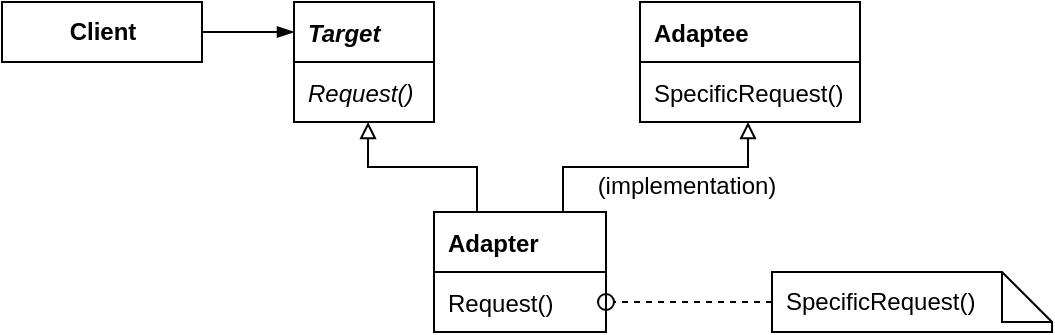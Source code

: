 <mxfile version="17.4.5" type="device"><diagram id="Go7ODr88gcL93da7TFws" name="Page-1"><mxGraphModel dx="1422" dy="762" grid="0" gridSize="10" guides="1" tooltips="1" connect="1" arrows="1" fold="1" page="1" pageScale="1" pageWidth="827" pageHeight="1169" math="0" shadow="0"><root><mxCell id="0"/><mxCell id="1" parent="0"/><mxCell id="mV2-xWREY8VUc57nsRdw-12" value="Target" style="swimlane;fontStyle=3;childLayout=stackLayout;horizontal=1;startSize=30;fillColor=none;horizontalStack=0;resizeParent=1;resizeParentMax=0;resizeLast=0;collapsible=0;marginBottom=0;fontSize=12;swimlaneHead=1;swimlaneBody=1;connectable=1;allowArrows=1;dropTarget=1;align=left;spacingLeft=5;" vertex="1" parent="1"><mxGeometry x="256" y="140" width="70" height="60" as="geometry"><mxRectangle x="245" y="370" width="90" height="26" as="alternateBounds"/></mxGeometry></mxCell><mxCell id="mV2-xWREY8VUc57nsRdw-13" value="Request()" style="text;strokeColor=none;fillColor=none;align=left;verticalAlign=middle;spacingLeft=5;spacingRight=4;overflow=hidden;rotatable=0;points=[[0,0.5],[1,0.5]];portConstraint=eastwest;fontSize=12;fontStyle=2" vertex="1" parent="mV2-xWREY8VUc57nsRdw-12"><mxGeometry y="30" width="70" height="30" as="geometry"/></mxCell><mxCell id="mV2-xWREY8VUc57nsRdw-21" value="" style="edgeStyle=orthogonalEdgeStyle;rounded=0;orthogonalLoop=1;jettySize=auto;html=1;fontSize=12;startSize=25;entryX=0;entryY=0.25;entryDx=0;entryDy=0;endArrow=blockThin;endFill=1;" edge="1" parent="1" source="mV2-xWREY8VUc57nsRdw-17" target="mV2-xWREY8VUc57nsRdw-12"><mxGeometry relative="1" as="geometry"/></mxCell><mxCell id="mV2-xWREY8VUc57nsRdw-17" value="&lt;b&gt;Client&lt;/b&gt;" style="html=1;fontSize=12;startSize=25;arcSize=12;spacing=2;fillColor=none;" vertex="1" parent="1"><mxGeometry x="110" y="140" width="100" height="30" as="geometry"/></mxCell><mxCell id="mV2-xWREY8VUc57nsRdw-26" value="" style="edgeStyle=orthogonalEdgeStyle;rounded=0;orthogonalLoop=1;jettySize=auto;html=1;fontSize=12;startSize=30;entryX=0.529;entryY=1;entryDx=0;entryDy=0;entryPerimeter=0;endArrow=block;endFill=0;exitX=0.25;exitY=0;exitDx=0;exitDy=0;" edge="1" parent="1" source="mV2-xWREY8VUc57nsRdw-24" target="mV2-xWREY8VUc57nsRdw-13"><mxGeometry relative="1" as="geometry"/></mxCell><mxCell id="mV2-xWREY8VUc57nsRdw-24" value="Adapter" style="swimlane;fontStyle=1;childLayout=stackLayout;horizontal=1;startSize=30;fillColor=none;horizontalStack=0;resizeParent=1;resizeParentMax=0;resizeLast=0;collapsible=0;marginBottom=0;fontSize=12;swimlaneHead=1;swimlaneBody=1;connectable=1;allowArrows=1;dropTarget=1;align=left;spacingLeft=5;" vertex="1" parent="1"><mxGeometry x="326" y="245" width="86" height="60" as="geometry"><mxRectangle x="245" y="370" width="90" height="26" as="alternateBounds"/></mxGeometry></mxCell><mxCell id="mV2-xWREY8VUc57nsRdw-25" value="Request()" style="text;strokeColor=none;fillColor=none;align=left;verticalAlign=middle;spacingLeft=5;spacingRight=4;overflow=hidden;rotatable=0;points=[[0,0.5],[1,0.5]];portConstraint=eastwest;fontSize=12;fontStyle=0" vertex="1" parent="mV2-xWREY8VUc57nsRdw-24"><mxGeometry y="30" width="86" height="30" as="geometry"/></mxCell><mxCell id="mV2-xWREY8VUc57nsRdw-30" value="Adaptee" style="swimlane;fontStyle=1;childLayout=stackLayout;horizontal=1;startSize=30;fillColor=none;horizontalStack=0;resizeParent=1;resizeParentMax=0;resizeLast=0;collapsible=0;marginBottom=0;fontSize=12;swimlaneHead=1;swimlaneBody=1;connectable=1;allowArrows=1;dropTarget=1;align=left;spacingLeft=5;" vertex="1" parent="1"><mxGeometry x="429" y="140" width="110" height="60" as="geometry"><mxRectangle x="245" y="370" width="90" height="26" as="alternateBounds"/></mxGeometry></mxCell><mxCell id="mV2-xWREY8VUc57nsRdw-31" value="SpecificRequest()" style="text;strokeColor=none;fillColor=none;align=left;verticalAlign=middle;spacingLeft=5;spacingRight=4;overflow=hidden;rotatable=0;points=[[0,0.5],[1,0.5]];portConstraint=eastwest;fontSize=12;fontStyle=0" vertex="1" parent="mV2-xWREY8VUc57nsRdw-30"><mxGeometry y="30" width="110" height="30" as="geometry"/></mxCell><mxCell id="mV2-xWREY8VUc57nsRdw-32" value="" style="edgeStyle=orthogonalEdgeStyle;rounded=0;orthogonalLoop=1;jettySize=auto;html=1;fontSize=12;startSize=30;entryX=0.491;entryY=1;entryDx=0;entryDy=0;entryPerimeter=0;endArrow=block;endFill=0;exitX=0.75;exitY=0;exitDx=0;exitDy=0;" edge="1" parent="1" source="mV2-xWREY8VUc57nsRdw-24" target="mV2-xWREY8VUc57nsRdw-31"><mxGeometry relative="1" as="geometry"><mxPoint x="371" y="255" as="sourcePoint"/><mxPoint x="303.03" y="210" as="targetPoint"/></mxGeometry></mxCell><mxCell id="mV2-xWREY8VUc57nsRdw-33" value="(implementation)" style="edgeLabel;html=1;align=center;verticalAlign=middle;resizable=0;points=[];fontSize=12;" vertex="1" connectable="0" parent="mV2-xWREY8VUc57nsRdw-32"><mxGeometry x="-0.371" y="-2" relative="1" as="geometry"><mxPoint x="41" y="7" as="offset"/></mxGeometry></mxCell><mxCell id="mV2-xWREY8VUc57nsRdw-34" value="" style="html=1;verticalAlign=bottom;labelBackgroundColor=none;endArrow=oval;endFill=0;endSize=8;rounded=0;fontSize=12;exitX=0;exitY=0.5;exitDx=0;exitDy=0;exitPerimeter=0;anchorPointDirection=0;dashed=1;" edge="1" parent="1" source="mV2-xWREY8VUc57nsRdw-37" target="mV2-xWREY8VUc57nsRdw-25"><mxGeometry width="160" relative="1" as="geometry"><mxPoint x="536" y="290" as="sourcePoint"/><mxPoint x="436" y="342" as="targetPoint"/></mxGeometry></mxCell><mxCell id="mV2-xWREY8VUc57nsRdw-37" value="SpecificRequest()" style="shape=note2;boundedLbl=1;whiteSpace=wrap;html=1;size=25;verticalAlign=middle;align=left;spacingLeft=5;fontSize=12;startSize=30;fillColor=none;" vertex="1" parent="1"><mxGeometry x="495" y="275" width="140" height="30" as="geometry"/></mxCell></root></mxGraphModel></diagram></mxfile>